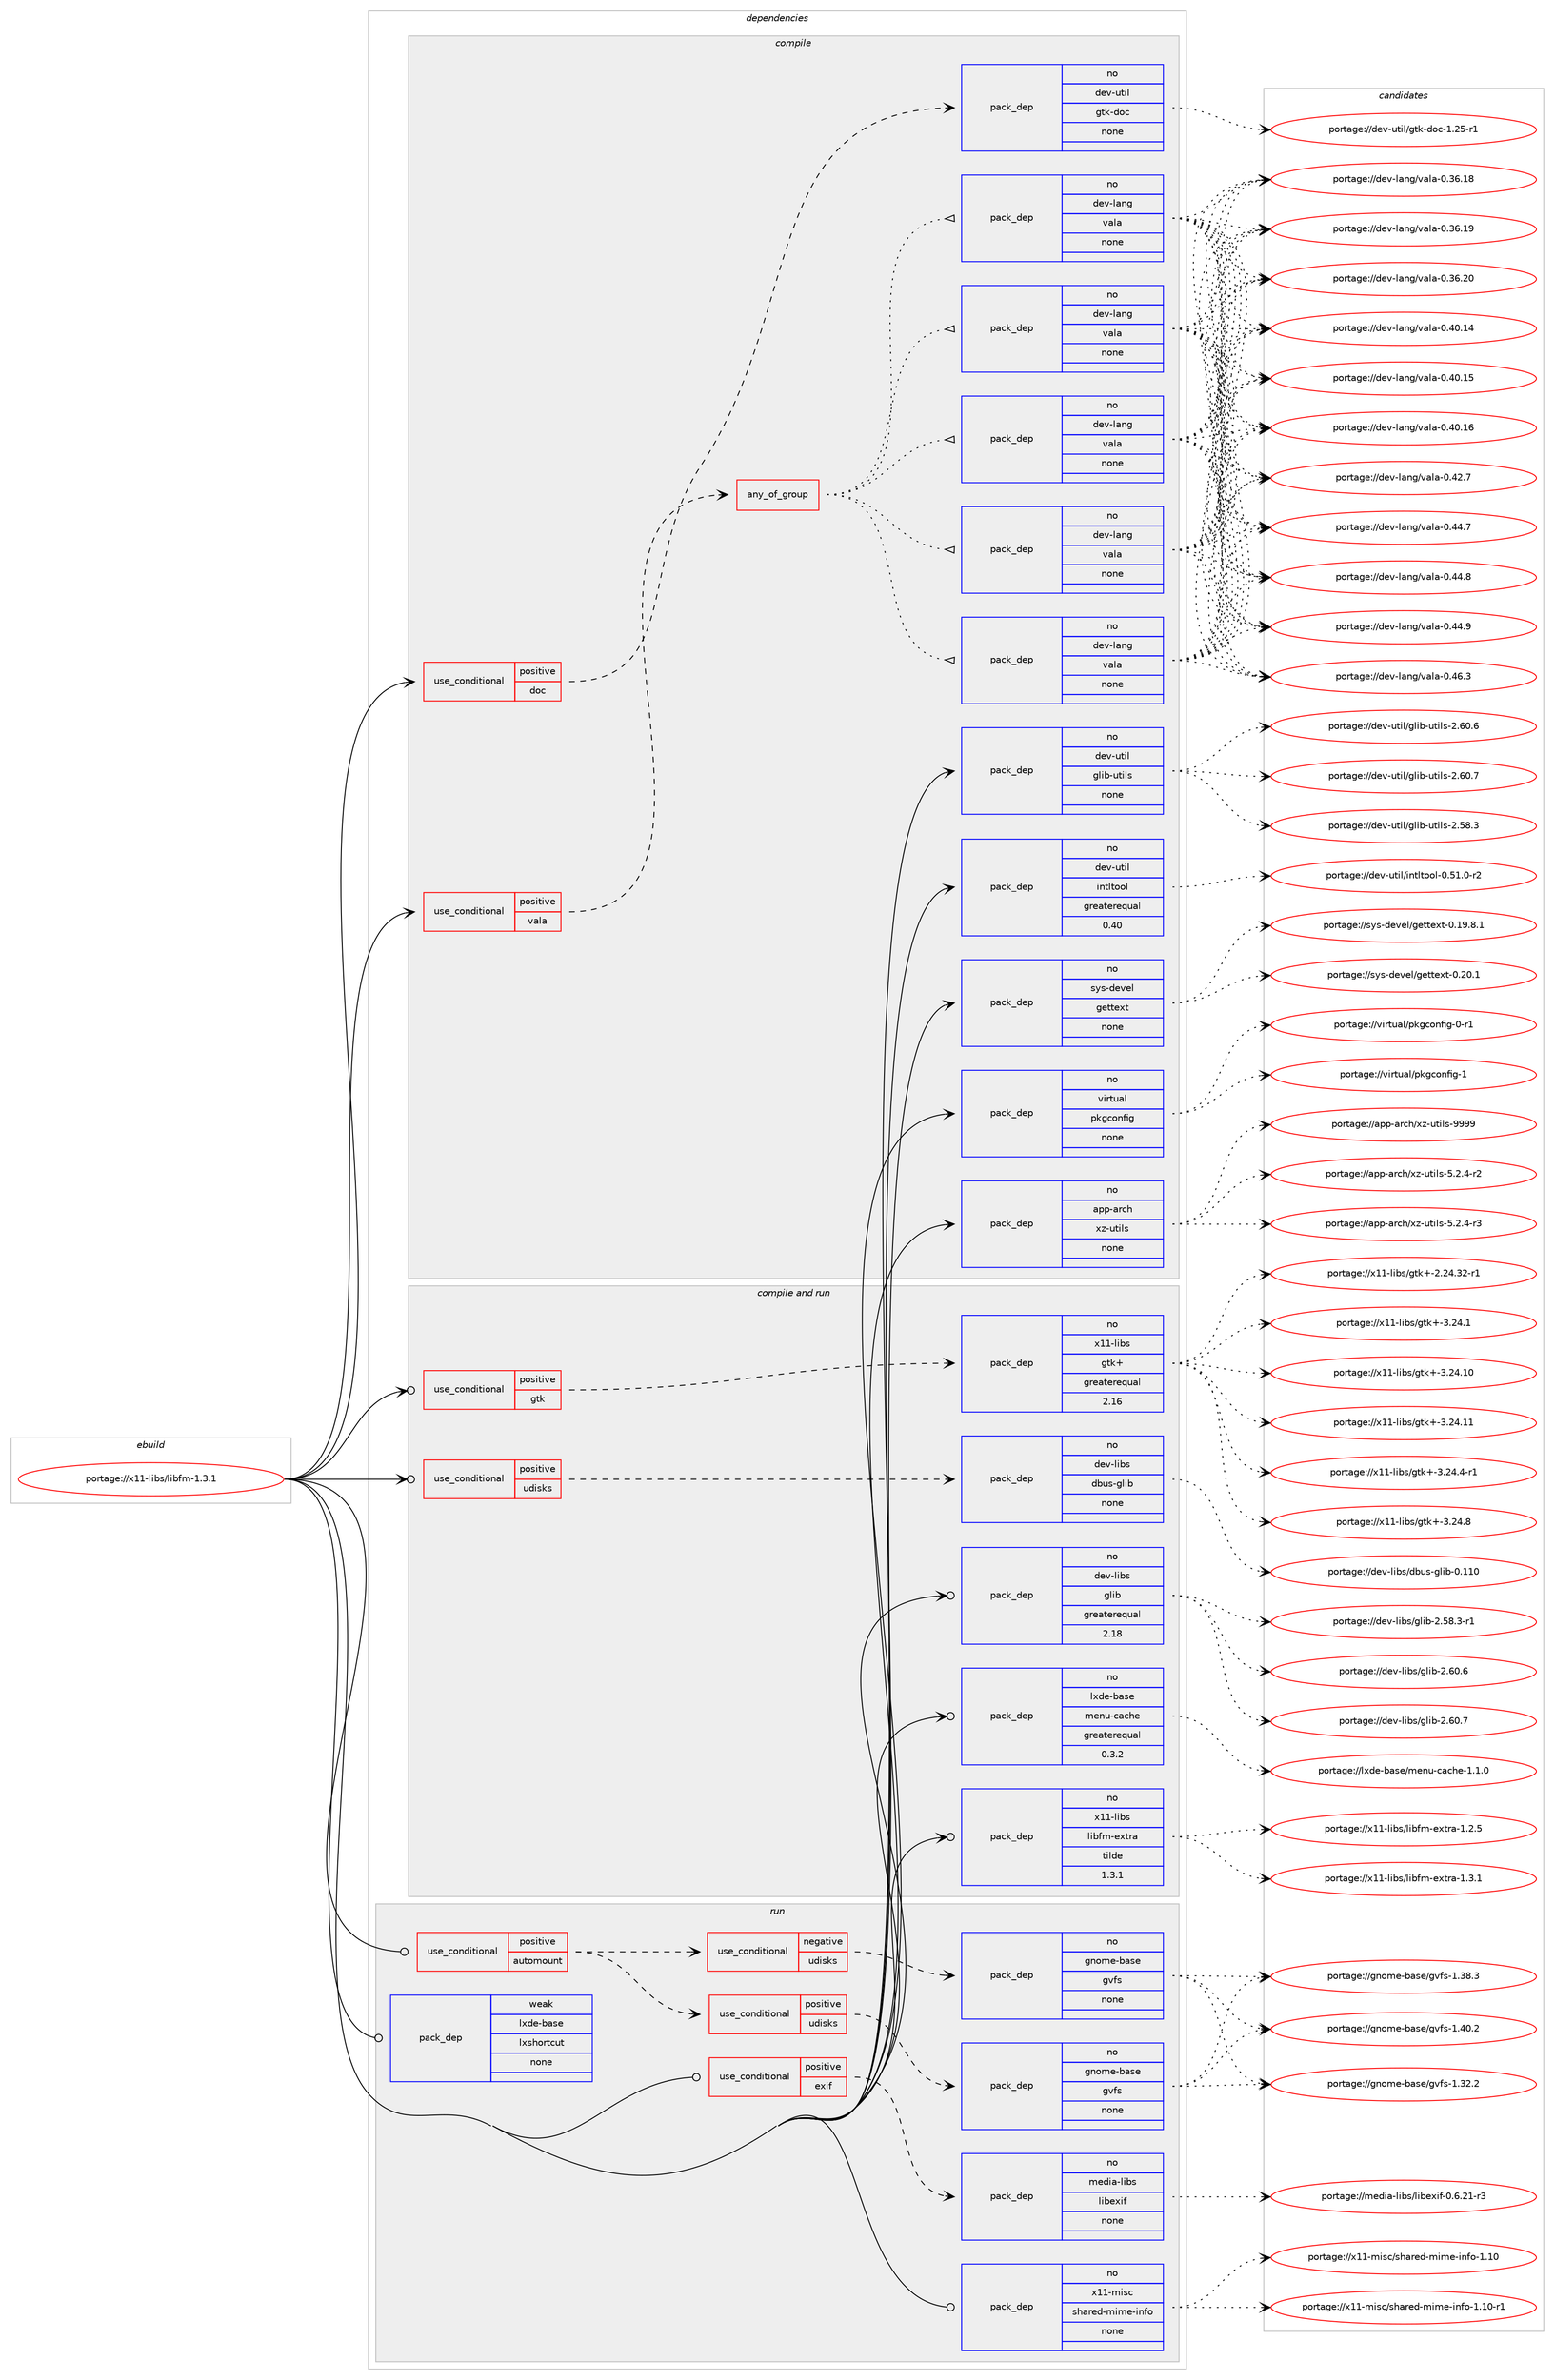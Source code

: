digraph prolog {

# *************
# Graph options
# *************

newrank=true;
concentrate=true;
compound=true;
graph [rankdir=LR,fontname=Helvetica,fontsize=10,ranksep=1.5];#, ranksep=2.5, nodesep=0.2];
edge  [arrowhead=vee];
node  [fontname=Helvetica,fontsize=10];

# **********
# The ebuild
# **********

subgraph cluster_leftcol {
color=gray;
rank=same;
label=<<i>ebuild</i>>;
id [label="portage://x11-libs/libfm-1.3.1", color=red, width=4, href="../x11-libs/libfm-1.3.1.svg"];
}

# ****************
# The dependencies
# ****************

subgraph cluster_midcol {
color=gray;
label=<<i>dependencies</i>>;
subgraph cluster_compile {
fillcolor="#eeeeee";
style=filled;
label=<<i>compile</i>>;
subgraph cond108012 {
dependency450137 [label=<<TABLE BORDER="0" CELLBORDER="1" CELLSPACING="0" CELLPADDING="4"><TR><TD ROWSPAN="3" CELLPADDING="10">use_conditional</TD></TR><TR><TD>positive</TD></TR><TR><TD>doc</TD></TR></TABLE>>, shape=none, color=red];
subgraph pack334060 {
dependency450138 [label=<<TABLE BORDER="0" CELLBORDER="1" CELLSPACING="0" CELLPADDING="4" WIDTH="220"><TR><TD ROWSPAN="6" CELLPADDING="30">pack_dep</TD></TR><TR><TD WIDTH="110">no</TD></TR><TR><TD>dev-util</TD></TR><TR><TD>gtk-doc</TD></TR><TR><TD>none</TD></TR><TR><TD></TD></TR></TABLE>>, shape=none, color=blue];
}
dependency450137:e -> dependency450138:w [weight=20,style="dashed",arrowhead="vee"];
}
id:e -> dependency450137:w [weight=20,style="solid",arrowhead="vee"];
subgraph cond108013 {
dependency450139 [label=<<TABLE BORDER="0" CELLBORDER="1" CELLSPACING="0" CELLPADDING="4"><TR><TD ROWSPAN="3" CELLPADDING="10">use_conditional</TD></TR><TR><TD>positive</TD></TR><TR><TD>vala</TD></TR></TABLE>>, shape=none, color=red];
subgraph any7778 {
dependency450140 [label=<<TABLE BORDER="0" CELLBORDER="1" CELLSPACING="0" CELLPADDING="4"><TR><TD CELLPADDING="10">any_of_group</TD></TR></TABLE>>, shape=none, color=red];subgraph pack334061 {
dependency450141 [label=<<TABLE BORDER="0" CELLBORDER="1" CELLSPACING="0" CELLPADDING="4" WIDTH="220"><TR><TD ROWSPAN="6" CELLPADDING="30">pack_dep</TD></TR><TR><TD WIDTH="110">no</TD></TR><TR><TD>dev-lang</TD></TR><TR><TD>vala</TD></TR><TR><TD>none</TD></TR><TR><TD></TD></TR></TABLE>>, shape=none, color=blue];
}
dependency450140:e -> dependency450141:w [weight=20,style="dotted",arrowhead="oinv"];
subgraph pack334062 {
dependency450142 [label=<<TABLE BORDER="0" CELLBORDER="1" CELLSPACING="0" CELLPADDING="4" WIDTH="220"><TR><TD ROWSPAN="6" CELLPADDING="30">pack_dep</TD></TR><TR><TD WIDTH="110">no</TD></TR><TR><TD>dev-lang</TD></TR><TR><TD>vala</TD></TR><TR><TD>none</TD></TR><TR><TD></TD></TR></TABLE>>, shape=none, color=blue];
}
dependency450140:e -> dependency450142:w [weight=20,style="dotted",arrowhead="oinv"];
subgraph pack334063 {
dependency450143 [label=<<TABLE BORDER="0" CELLBORDER="1" CELLSPACING="0" CELLPADDING="4" WIDTH="220"><TR><TD ROWSPAN="6" CELLPADDING="30">pack_dep</TD></TR><TR><TD WIDTH="110">no</TD></TR><TR><TD>dev-lang</TD></TR><TR><TD>vala</TD></TR><TR><TD>none</TD></TR><TR><TD></TD></TR></TABLE>>, shape=none, color=blue];
}
dependency450140:e -> dependency450143:w [weight=20,style="dotted",arrowhead="oinv"];
subgraph pack334064 {
dependency450144 [label=<<TABLE BORDER="0" CELLBORDER="1" CELLSPACING="0" CELLPADDING="4" WIDTH="220"><TR><TD ROWSPAN="6" CELLPADDING="30">pack_dep</TD></TR><TR><TD WIDTH="110">no</TD></TR><TR><TD>dev-lang</TD></TR><TR><TD>vala</TD></TR><TR><TD>none</TD></TR><TR><TD></TD></TR></TABLE>>, shape=none, color=blue];
}
dependency450140:e -> dependency450144:w [weight=20,style="dotted",arrowhead="oinv"];
subgraph pack334065 {
dependency450145 [label=<<TABLE BORDER="0" CELLBORDER="1" CELLSPACING="0" CELLPADDING="4" WIDTH="220"><TR><TD ROWSPAN="6" CELLPADDING="30">pack_dep</TD></TR><TR><TD WIDTH="110">no</TD></TR><TR><TD>dev-lang</TD></TR><TR><TD>vala</TD></TR><TR><TD>none</TD></TR><TR><TD></TD></TR></TABLE>>, shape=none, color=blue];
}
dependency450140:e -> dependency450145:w [weight=20,style="dotted",arrowhead="oinv"];
}
dependency450139:e -> dependency450140:w [weight=20,style="dashed",arrowhead="vee"];
}
id:e -> dependency450139:w [weight=20,style="solid",arrowhead="vee"];
subgraph pack334066 {
dependency450146 [label=<<TABLE BORDER="0" CELLBORDER="1" CELLSPACING="0" CELLPADDING="4" WIDTH="220"><TR><TD ROWSPAN="6" CELLPADDING="30">pack_dep</TD></TR><TR><TD WIDTH="110">no</TD></TR><TR><TD>app-arch</TD></TR><TR><TD>xz-utils</TD></TR><TR><TD>none</TD></TR><TR><TD></TD></TR></TABLE>>, shape=none, color=blue];
}
id:e -> dependency450146:w [weight=20,style="solid",arrowhead="vee"];
subgraph pack334067 {
dependency450147 [label=<<TABLE BORDER="0" CELLBORDER="1" CELLSPACING="0" CELLPADDING="4" WIDTH="220"><TR><TD ROWSPAN="6" CELLPADDING="30">pack_dep</TD></TR><TR><TD WIDTH="110">no</TD></TR><TR><TD>dev-util</TD></TR><TR><TD>glib-utils</TD></TR><TR><TD>none</TD></TR><TR><TD></TD></TR></TABLE>>, shape=none, color=blue];
}
id:e -> dependency450147:w [weight=20,style="solid",arrowhead="vee"];
subgraph pack334068 {
dependency450148 [label=<<TABLE BORDER="0" CELLBORDER="1" CELLSPACING="0" CELLPADDING="4" WIDTH="220"><TR><TD ROWSPAN="6" CELLPADDING="30">pack_dep</TD></TR><TR><TD WIDTH="110">no</TD></TR><TR><TD>dev-util</TD></TR><TR><TD>intltool</TD></TR><TR><TD>greaterequal</TD></TR><TR><TD>0.40</TD></TR></TABLE>>, shape=none, color=blue];
}
id:e -> dependency450148:w [weight=20,style="solid",arrowhead="vee"];
subgraph pack334069 {
dependency450149 [label=<<TABLE BORDER="0" CELLBORDER="1" CELLSPACING="0" CELLPADDING="4" WIDTH="220"><TR><TD ROWSPAN="6" CELLPADDING="30">pack_dep</TD></TR><TR><TD WIDTH="110">no</TD></TR><TR><TD>sys-devel</TD></TR><TR><TD>gettext</TD></TR><TR><TD>none</TD></TR><TR><TD></TD></TR></TABLE>>, shape=none, color=blue];
}
id:e -> dependency450149:w [weight=20,style="solid",arrowhead="vee"];
subgraph pack334070 {
dependency450150 [label=<<TABLE BORDER="0" CELLBORDER="1" CELLSPACING="0" CELLPADDING="4" WIDTH="220"><TR><TD ROWSPAN="6" CELLPADDING="30">pack_dep</TD></TR><TR><TD WIDTH="110">no</TD></TR><TR><TD>virtual</TD></TR><TR><TD>pkgconfig</TD></TR><TR><TD>none</TD></TR><TR><TD></TD></TR></TABLE>>, shape=none, color=blue];
}
id:e -> dependency450150:w [weight=20,style="solid",arrowhead="vee"];
}
subgraph cluster_compileandrun {
fillcolor="#eeeeee";
style=filled;
label=<<i>compile and run</i>>;
subgraph cond108014 {
dependency450151 [label=<<TABLE BORDER="0" CELLBORDER="1" CELLSPACING="0" CELLPADDING="4"><TR><TD ROWSPAN="3" CELLPADDING="10">use_conditional</TD></TR><TR><TD>positive</TD></TR><TR><TD>gtk</TD></TR></TABLE>>, shape=none, color=red];
subgraph pack334071 {
dependency450152 [label=<<TABLE BORDER="0" CELLBORDER="1" CELLSPACING="0" CELLPADDING="4" WIDTH="220"><TR><TD ROWSPAN="6" CELLPADDING="30">pack_dep</TD></TR><TR><TD WIDTH="110">no</TD></TR><TR><TD>x11-libs</TD></TR><TR><TD>gtk+</TD></TR><TR><TD>greaterequal</TD></TR><TR><TD>2.16</TD></TR></TABLE>>, shape=none, color=blue];
}
dependency450151:e -> dependency450152:w [weight=20,style="dashed",arrowhead="vee"];
}
id:e -> dependency450151:w [weight=20,style="solid",arrowhead="odotvee"];
subgraph cond108015 {
dependency450153 [label=<<TABLE BORDER="0" CELLBORDER="1" CELLSPACING="0" CELLPADDING="4"><TR><TD ROWSPAN="3" CELLPADDING="10">use_conditional</TD></TR><TR><TD>positive</TD></TR><TR><TD>udisks</TD></TR></TABLE>>, shape=none, color=red];
subgraph pack334072 {
dependency450154 [label=<<TABLE BORDER="0" CELLBORDER="1" CELLSPACING="0" CELLPADDING="4" WIDTH="220"><TR><TD ROWSPAN="6" CELLPADDING="30">pack_dep</TD></TR><TR><TD WIDTH="110">no</TD></TR><TR><TD>dev-libs</TD></TR><TR><TD>dbus-glib</TD></TR><TR><TD>none</TD></TR><TR><TD></TD></TR></TABLE>>, shape=none, color=blue];
}
dependency450153:e -> dependency450154:w [weight=20,style="dashed",arrowhead="vee"];
}
id:e -> dependency450153:w [weight=20,style="solid",arrowhead="odotvee"];
subgraph pack334073 {
dependency450155 [label=<<TABLE BORDER="0" CELLBORDER="1" CELLSPACING="0" CELLPADDING="4" WIDTH="220"><TR><TD ROWSPAN="6" CELLPADDING="30">pack_dep</TD></TR><TR><TD WIDTH="110">no</TD></TR><TR><TD>dev-libs</TD></TR><TR><TD>glib</TD></TR><TR><TD>greaterequal</TD></TR><TR><TD>2.18</TD></TR></TABLE>>, shape=none, color=blue];
}
id:e -> dependency450155:w [weight=20,style="solid",arrowhead="odotvee"];
subgraph pack334074 {
dependency450156 [label=<<TABLE BORDER="0" CELLBORDER="1" CELLSPACING="0" CELLPADDING="4" WIDTH="220"><TR><TD ROWSPAN="6" CELLPADDING="30">pack_dep</TD></TR><TR><TD WIDTH="110">no</TD></TR><TR><TD>lxde-base</TD></TR><TR><TD>menu-cache</TD></TR><TR><TD>greaterequal</TD></TR><TR><TD>0.3.2</TD></TR></TABLE>>, shape=none, color=blue];
}
id:e -> dependency450156:w [weight=20,style="solid",arrowhead="odotvee"];
subgraph pack334075 {
dependency450157 [label=<<TABLE BORDER="0" CELLBORDER="1" CELLSPACING="0" CELLPADDING="4" WIDTH="220"><TR><TD ROWSPAN="6" CELLPADDING="30">pack_dep</TD></TR><TR><TD WIDTH="110">no</TD></TR><TR><TD>x11-libs</TD></TR><TR><TD>libfm-extra</TD></TR><TR><TD>tilde</TD></TR><TR><TD>1.3.1</TD></TR></TABLE>>, shape=none, color=blue];
}
id:e -> dependency450157:w [weight=20,style="solid",arrowhead="odotvee"];
}
subgraph cluster_run {
fillcolor="#eeeeee";
style=filled;
label=<<i>run</i>>;
subgraph cond108016 {
dependency450158 [label=<<TABLE BORDER="0" CELLBORDER="1" CELLSPACING="0" CELLPADDING="4"><TR><TD ROWSPAN="3" CELLPADDING="10">use_conditional</TD></TR><TR><TD>positive</TD></TR><TR><TD>automount</TD></TR></TABLE>>, shape=none, color=red];
subgraph cond108017 {
dependency450159 [label=<<TABLE BORDER="0" CELLBORDER="1" CELLSPACING="0" CELLPADDING="4"><TR><TD ROWSPAN="3" CELLPADDING="10">use_conditional</TD></TR><TR><TD>positive</TD></TR><TR><TD>udisks</TD></TR></TABLE>>, shape=none, color=red];
subgraph pack334076 {
dependency450160 [label=<<TABLE BORDER="0" CELLBORDER="1" CELLSPACING="0" CELLPADDING="4" WIDTH="220"><TR><TD ROWSPAN="6" CELLPADDING="30">pack_dep</TD></TR><TR><TD WIDTH="110">no</TD></TR><TR><TD>gnome-base</TD></TR><TR><TD>gvfs</TD></TR><TR><TD>none</TD></TR><TR><TD></TD></TR></TABLE>>, shape=none, color=blue];
}
dependency450159:e -> dependency450160:w [weight=20,style="dashed",arrowhead="vee"];
}
dependency450158:e -> dependency450159:w [weight=20,style="dashed",arrowhead="vee"];
subgraph cond108018 {
dependency450161 [label=<<TABLE BORDER="0" CELLBORDER="1" CELLSPACING="0" CELLPADDING="4"><TR><TD ROWSPAN="3" CELLPADDING="10">use_conditional</TD></TR><TR><TD>negative</TD></TR><TR><TD>udisks</TD></TR></TABLE>>, shape=none, color=red];
subgraph pack334077 {
dependency450162 [label=<<TABLE BORDER="0" CELLBORDER="1" CELLSPACING="0" CELLPADDING="4" WIDTH="220"><TR><TD ROWSPAN="6" CELLPADDING="30">pack_dep</TD></TR><TR><TD WIDTH="110">no</TD></TR><TR><TD>gnome-base</TD></TR><TR><TD>gvfs</TD></TR><TR><TD>none</TD></TR><TR><TD></TD></TR></TABLE>>, shape=none, color=blue];
}
dependency450161:e -> dependency450162:w [weight=20,style="dashed",arrowhead="vee"];
}
dependency450158:e -> dependency450161:w [weight=20,style="dashed",arrowhead="vee"];
}
id:e -> dependency450158:w [weight=20,style="solid",arrowhead="odot"];
subgraph cond108019 {
dependency450163 [label=<<TABLE BORDER="0" CELLBORDER="1" CELLSPACING="0" CELLPADDING="4"><TR><TD ROWSPAN="3" CELLPADDING="10">use_conditional</TD></TR><TR><TD>positive</TD></TR><TR><TD>exif</TD></TR></TABLE>>, shape=none, color=red];
subgraph pack334078 {
dependency450164 [label=<<TABLE BORDER="0" CELLBORDER="1" CELLSPACING="0" CELLPADDING="4" WIDTH="220"><TR><TD ROWSPAN="6" CELLPADDING="30">pack_dep</TD></TR><TR><TD WIDTH="110">no</TD></TR><TR><TD>media-libs</TD></TR><TR><TD>libexif</TD></TR><TR><TD>none</TD></TR><TR><TD></TD></TR></TABLE>>, shape=none, color=blue];
}
dependency450163:e -> dependency450164:w [weight=20,style="dashed",arrowhead="vee"];
}
id:e -> dependency450163:w [weight=20,style="solid",arrowhead="odot"];
subgraph pack334079 {
dependency450165 [label=<<TABLE BORDER="0" CELLBORDER="1" CELLSPACING="0" CELLPADDING="4" WIDTH="220"><TR><TD ROWSPAN="6" CELLPADDING="30">pack_dep</TD></TR><TR><TD WIDTH="110">no</TD></TR><TR><TD>x11-misc</TD></TR><TR><TD>shared-mime-info</TD></TR><TR><TD>none</TD></TR><TR><TD></TD></TR></TABLE>>, shape=none, color=blue];
}
id:e -> dependency450165:w [weight=20,style="solid",arrowhead="odot"];
subgraph pack334080 {
dependency450166 [label=<<TABLE BORDER="0" CELLBORDER="1" CELLSPACING="0" CELLPADDING="4" WIDTH="220"><TR><TD ROWSPAN="6" CELLPADDING="30">pack_dep</TD></TR><TR><TD WIDTH="110">weak</TD></TR><TR><TD>lxde-base</TD></TR><TR><TD>lxshortcut</TD></TR><TR><TD>none</TD></TR><TR><TD></TD></TR></TABLE>>, shape=none, color=blue];
}
id:e -> dependency450166:w [weight=20,style="solid",arrowhead="odot"];
}
}

# **************
# The candidates
# **************

subgraph cluster_choices {
rank=same;
color=gray;
label=<<i>candidates</i>>;

subgraph choice334060 {
color=black;
nodesep=1;
choiceportage1001011184511711610510847103116107451001119945494650534511449 [label="portage://dev-util/gtk-doc-1.25-r1", color=red, width=4,href="../dev-util/gtk-doc-1.25-r1.svg"];
dependency450138:e -> choiceportage1001011184511711610510847103116107451001119945494650534511449:w [style=dotted,weight="100"];
}
subgraph choice334061 {
color=black;
nodesep=1;
choiceportage10010111845108971101034711897108974548465154464956 [label="portage://dev-lang/vala-0.36.18", color=red, width=4,href="../dev-lang/vala-0.36.18.svg"];
choiceportage10010111845108971101034711897108974548465154464957 [label="portage://dev-lang/vala-0.36.19", color=red, width=4,href="../dev-lang/vala-0.36.19.svg"];
choiceportage10010111845108971101034711897108974548465154465048 [label="portage://dev-lang/vala-0.36.20", color=red, width=4,href="../dev-lang/vala-0.36.20.svg"];
choiceportage10010111845108971101034711897108974548465248464952 [label="portage://dev-lang/vala-0.40.14", color=red, width=4,href="../dev-lang/vala-0.40.14.svg"];
choiceportage10010111845108971101034711897108974548465248464953 [label="portage://dev-lang/vala-0.40.15", color=red, width=4,href="../dev-lang/vala-0.40.15.svg"];
choiceportage10010111845108971101034711897108974548465248464954 [label="portage://dev-lang/vala-0.40.16", color=red, width=4,href="../dev-lang/vala-0.40.16.svg"];
choiceportage100101118451089711010347118971089745484652504655 [label="portage://dev-lang/vala-0.42.7", color=red, width=4,href="../dev-lang/vala-0.42.7.svg"];
choiceportage100101118451089711010347118971089745484652524655 [label="portage://dev-lang/vala-0.44.7", color=red, width=4,href="../dev-lang/vala-0.44.7.svg"];
choiceportage100101118451089711010347118971089745484652524656 [label="portage://dev-lang/vala-0.44.8", color=red, width=4,href="../dev-lang/vala-0.44.8.svg"];
choiceportage100101118451089711010347118971089745484652524657 [label="portage://dev-lang/vala-0.44.9", color=red, width=4,href="../dev-lang/vala-0.44.9.svg"];
choiceportage100101118451089711010347118971089745484652544651 [label="portage://dev-lang/vala-0.46.3", color=red, width=4,href="../dev-lang/vala-0.46.3.svg"];
dependency450141:e -> choiceportage10010111845108971101034711897108974548465154464956:w [style=dotted,weight="100"];
dependency450141:e -> choiceportage10010111845108971101034711897108974548465154464957:w [style=dotted,weight="100"];
dependency450141:e -> choiceportage10010111845108971101034711897108974548465154465048:w [style=dotted,weight="100"];
dependency450141:e -> choiceportage10010111845108971101034711897108974548465248464952:w [style=dotted,weight="100"];
dependency450141:e -> choiceportage10010111845108971101034711897108974548465248464953:w [style=dotted,weight="100"];
dependency450141:e -> choiceportage10010111845108971101034711897108974548465248464954:w [style=dotted,weight="100"];
dependency450141:e -> choiceportage100101118451089711010347118971089745484652504655:w [style=dotted,weight="100"];
dependency450141:e -> choiceportage100101118451089711010347118971089745484652524655:w [style=dotted,weight="100"];
dependency450141:e -> choiceportage100101118451089711010347118971089745484652524656:w [style=dotted,weight="100"];
dependency450141:e -> choiceportage100101118451089711010347118971089745484652524657:w [style=dotted,weight="100"];
dependency450141:e -> choiceportage100101118451089711010347118971089745484652544651:w [style=dotted,weight="100"];
}
subgraph choice334062 {
color=black;
nodesep=1;
choiceportage10010111845108971101034711897108974548465154464956 [label="portage://dev-lang/vala-0.36.18", color=red, width=4,href="../dev-lang/vala-0.36.18.svg"];
choiceportage10010111845108971101034711897108974548465154464957 [label="portage://dev-lang/vala-0.36.19", color=red, width=4,href="../dev-lang/vala-0.36.19.svg"];
choiceportage10010111845108971101034711897108974548465154465048 [label="portage://dev-lang/vala-0.36.20", color=red, width=4,href="../dev-lang/vala-0.36.20.svg"];
choiceportage10010111845108971101034711897108974548465248464952 [label="portage://dev-lang/vala-0.40.14", color=red, width=4,href="../dev-lang/vala-0.40.14.svg"];
choiceportage10010111845108971101034711897108974548465248464953 [label="portage://dev-lang/vala-0.40.15", color=red, width=4,href="../dev-lang/vala-0.40.15.svg"];
choiceportage10010111845108971101034711897108974548465248464954 [label="portage://dev-lang/vala-0.40.16", color=red, width=4,href="../dev-lang/vala-0.40.16.svg"];
choiceportage100101118451089711010347118971089745484652504655 [label="portage://dev-lang/vala-0.42.7", color=red, width=4,href="../dev-lang/vala-0.42.7.svg"];
choiceportage100101118451089711010347118971089745484652524655 [label="portage://dev-lang/vala-0.44.7", color=red, width=4,href="../dev-lang/vala-0.44.7.svg"];
choiceportage100101118451089711010347118971089745484652524656 [label="portage://dev-lang/vala-0.44.8", color=red, width=4,href="../dev-lang/vala-0.44.8.svg"];
choiceportage100101118451089711010347118971089745484652524657 [label="portage://dev-lang/vala-0.44.9", color=red, width=4,href="../dev-lang/vala-0.44.9.svg"];
choiceportage100101118451089711010347118971089745484652544651 [label="portage://dev-lang/vala-0.46.3", color=red, width=4,href="../dev-lang/vala-0.46.3.svg"];
dependency450142:e -> choiceportage10010111845108971101034711897108974548465154464956:w [style=dotted,weight="100"];
dependency450142:e -> choiceportage10010111845108971101034711897108974548465154464957:w [style=dotted,weight="100"];
dependency450142:e -> choiceportage10010111845108971101034711897108974548465154465048:w [style=dotted,weight="100"];
dependency450142:e -> choiceportage10010111845108971101034711897108974548465248464952:w [style=dotted,weight="100"];
dependency450142:e -> choiceportage10010111845108971101034711897108974548465248464953:w [style=dotted,weight="100"];
dependency450142:e -> choiceportage10010111845108971101034711897108974548465248464954:w [style=dotted,weight="100"];
dependency450142:e -> choiceportage100101118451089711010347118971089745484652504655:w [style=dotted,weight="100"];
dependency450142:e -> choiceportage100101118451089711010347118971089745484652524655:w [style=dotted,weight="100"];
dependency450142:e -> choiceportage100101118451089711010347118971089745484652524656:w [style=dotted,weight="100"];
dependency450142:e -> choiceportage100101118451089711010347118971089745484652524657:w [style=dotted,weight="100"];
dependency450142:e -> choiceportage100101118451089711010347118971089745484652544651:w [style=dotted,weight="100"];
}
subgraph choice334063 {
color=black;
nodesep=1;
choiceportage10010111845108971101034711897108974548465154464956 [label="portage://dev-lang/vala-0.36.18", color=red, width=4,href="../dev-lang/vala-0.36.18.svg"];
choiceportage10010111845108971101034711897108974548465154464957 [label="portage://dev-lang/vala-0.36.19", color=red, width=4,href="../dev-lang/vala-0.36.19.svg"];
choiceportage10010111845108971101034711897108974548465154465048 [label="portage://dev-lang/vala-0.36.20", color=red, width=4,href="../dev-lang/vala-0.36.20.svg"];
choiceportage10010111845108971101034711897108974548465248464952 [label="portage://dev-lang/vala-0.40.14", color=red, width=4,href="../dev-lang/vala-0.40.14.svg"];
choiceportage10010111845108971101034711897108974548465248464953 [label="portage://dev-lang/vala-0.40.15", color=red, width=4,href="../dev-lang/vala-0.40.15.svg"];
choiceportage10010111845108971101034711897108974548465248464954 [label="portage://dev-lang/vala-0.40.16", color=red, width=4,href="../dev-lang/vala-0.40.16.svg"];
choiceportage100101118451089711010347118971089745484652504655 [label="portage://dev-lang/vala-0.42.7", color=red, width=4,href="../dev-lang/vala-0.42.7.svg"];
choiceportage100101118451089711010347118971089745484652524655 [label="portage://dev-lang/vala-0.44.7", color=red, width=4,href="../dev-lang/vala-0.44.7.svg"];
choiceportage100101118451089711010347118971089745484652524656 [label="portage://dev-lang/vala-0.44.8", color=red, width=4,href="../dev-lang/vala-0.44.8.svg"];
choiceportage100101118451089711010347118971089745484652524657 [label="portage://dev-lang/vala-0.44.9", color=red, width=4,href="../dev-lang/vala-0.44.9.svg"];
choiceportage100101118451089711010347118971089745484652544651 [label="portage://dev-lang/vala-0.46.3", color=red, width=4,href="../dev-lang/vala-0.46.3.svg"];
dependency450143:e -> choiceportage10010111845108971101034711897108974548465154464956:w [style=dotted,weight="100"];
dependency450143:e -> choiceportage10010111845108971101034711897108974548465154464957:w [style=dotted,weight="100"];
dependency450143:e -> choiceportage10010111845108971101034711897108974548465154465048:w [style=dotted,weight="100"];
dependency450143:e -> choiceportage10010111845108971101034711897108974548465248464952:w [style=dotted,weight="100"];
dependency450143:e -> choiceportage10010111845108971101034711897108974548465248464953:w [style=dotted,weight="100"];
dependency450143:e -> choiceportage10010111845108971101034711897108974548465248464954:w [style=dotted,weight="100"];
dependency450143:e -> choiceportage100101118451089711010347118971089745484652504655:w [style=dotted,weight="100"];
dependency450143:e -> choiceportage100101118451089711010347118971089745484652524655:w [style=dotted,weight="100"];
dependency450143:e -> choiceportage100101118451089711010347118971089745484652524656:w [style=dotted,weight="100"];
dependency450143:e -> choiceportage100101118451089711010347118971089745484652524657:w [style=dotted,weight="100"];
dependency450143:e -> choiceportage100101118451089711010347118971089745484652544651:w [style=dotted,weight="100"];
}
subgraph choice334064 {
color=black;
nodesep=1;
choiceportage10010111845108971101034711897108974548465154464956 [label="portage://dev-lang/vala-0.36.18", color=red, width=4,href="../dev-lang/vala-0.36.18.svg"];
choiceportage10010111845108971101034711897108974548465154464957 [label="portage://dev-lang/vala-0.36.19", color=red, width=4,href="../dev-lang/vala-0.36.19.svg"];
choiceportage10010111845108971101034711897108974548465154465048 [label="portage://dev-lang/vala-0.36.20", color=red, width=4,href="../dev-lang/vala-0.36.20.svg"];
choiceportage10010111845108971101034711897108974548465248464952 [label="portage://dev-lang/vala-0.40.14", color=red, width=4,href="../dev-lang/vala-0.40.14.svg"];
choiceportage10010111845108971101034711897108974548465248464953 [label="portage://dev-lang/vala-0.40.15", color=red, width=4,href="../dev-lang/vala-0.40.15.svg"];
choiceportage10010111845108971101034711897108974548465248464954 [label="portage://dev-lang/vala-0.40.16", color=red, width=4,href="../dev-lang/vala-0.40.16.svg"];
choiceportage100101118451089711010347118971089745484652504655 [label="portage://dev-lang/vala-0.42.7", color=red, width=4,href="../dev-lang/vala-0.42.7.svg"];
choiceportage100101118451089711010347118971089745484652524655 [label="portage://dev-lang/vala-0.44.7", color=red, width=4,href="../dev-lang/vala-0.44.7.svg"];
choiceportage100101118451089711010347118971089745484652524656 [label="portage://dev-lang/vala-0.44.8", color=red, width=4,href="../dev-lang/vala-0.44.8.svg"];
choiceportage100101118451089711010347118971089745484652524657 [label="portage://dev-lang/vala-0.44.9", color=red, width=4,href="../dev-lang/vala-0.44.9.svg"];
choiceportage100101118451089711010347118971089745484652544651 [label="portage://dev-lang/vala-0.46.3", color=red, width=4,href="../dev-lang/vala-0.46.3.svg"];
dependency450144:e -> choiceportage10010111845108971101034711897108974548465154464956:w [style=dotted,weight="100"];
dependency450144:e -> choiceportage10010111845108971101034711897108974548465154464957:w [style=dotted,weight="100"];
dependency450144:e -> choiceportage10010111845108971101034711897108974548465154465048:w [style=dotted,weight="100"];
dependency450144:e -> choiceportage10010111845108971101034711897108974548465248464952:w [style=dotted,weight="100"];
dependency450144:e -> choiceportage10010111845108971101034711897108974548465248464953:w [style=dotted,weight="100"];
dependency450144:e -> choiceportage10010111845108971101034711897108974548465248464954:w [style=dotted,weight="100"];
dependency450144:e -> choiceportage100101118451089711010347118971089745484652504655:w [style=dotted,weight="100"];
dependency450144:e -> choiceportage100101118451089711010347118971089745484652524655:w [style=dotted,weight="100"];
dependency450144:e -> choiceportage100101118451089711010347118971089745484652524656:w [style=dotted,weight="100"];
dependency450144:e -> choiceportage100101118451089711010347118971089745484652524657:w [style=dotted,weight="100"];
dependency450144:e -> choiceportage100101118451089711010347118971089745484652544651:w [style=dotted,weight="100"];
}
subgraph choice334065 {
color=black;
nodesep=1;
choiceportage10010111845108971101034711897108974548465154464956 [label="portage://dev-lang/vala-0.36.18", color=red, width=4,href="../dev-lang/vala-0.36.18.svg"];
choiceportage10010111845108971101034711897108974548465154464957 [label="portage://dev-lang/vala-0.36.19", color=red, width=4,href="../dev-lang/vala-0.36.19.svg"];
choiceportage10010111845108971101034711897108974548465154465048 [label="portage://dev-lang/vala-0.36.20", color=red, width=4,href="../dev-lang/vala-0.36.20.svg"];
choiceportage10010111845108971101034711897108974548465248464952 [label="portage://dev-lang/vala-0.40.14", color=red, width=4,href="../dev-lang/vala-0.40.14.svg"];
choiceportage10010111845108971101034711897108974548465248464953 [label="portage://dev-lang/vala-0.40.15", color=red, width=4,href="../dev-lang/vala-0.40.15.svg"];
choiceportage10010111845108971101034711897108974548465248464954 [label="portage://dev-lang/vala-0.40.16", color=red, width=4,href="../dev-lang/vala-0.40.16.svg"];
choiceportage100101118451089711010347118971089745484652504655 [label="portage://dev-lang/vala-0.42.7", color=red, width=4,href="../dev-lang/vala-0.42.7.svg"];
choiceportage100101118451089711010347118971089745484652524655 [label="portage://dev-lang/vala-0.44.7", color=red, width=4,href="../dev-lang/vala-0.44.7.svg"];
choiceportage100101118451089711010347118971089745484652524656 [label="portage://dev-lang/vala-0.44.8", color=red, width=4,href="../dev-lang/vala-0.44.8.svg"];
choiceportage100101118451089711010347118971089745484652524657 [label="portage://dev-lang/vala-0.44.9", color=red, width=4,href="../dev-lang/vala-0.44.9.svg"];
choiceportage100101118451089711010347118971089745484652544651 [label="portage://dev-lang/vala-0.46.3", color=red, width=4,href="../dev-lang/vala-0.46.3.svg"];
dependency450145:e -> choiceportage10010111845108971101034711897108974548465154464956:w [style=dotted,weight="100"];
dependency450145:e -> choiceportage10010111845108971101034711897108974548465154464957:w [style=dotted,weight="100"];
dependency450145:e -> choiceportage10010111845108971101034711897108974548465154465048:w [style=dotted,weight="100"];
dependency450145:e -> choiceportage10010111845108971101034711897108974548465248464952:w [style=dotted,weight="100"];
dependency450145:e -> choiceportage10010111845108971101034711897108974548465248464953:w [style=dotted,weight="100"];
dependency450145:e -> choiceportage10010111845108971101034711897108974548465248464954:w [style=dotted,weight="100"];
dependency450145:e -> choiceportage100101118451089711010347118971089745484652504655:w [style=dotted,weight="100"];
dependency450145:e -> choiceportage100101118451089711010347118971089745484652524655:w [style=dotted,weight="100"];
dependency450145:e -> choiceportage100101118451089711010347118971089745484652524656:w [style=dotted,weight="100"];
dependency450145:e -> choiceportage100101118451089711010347118971089745484652524657:w [style=dotted,weight="100"];
dependency450145:e -> choiceportage100101118451089711010347118971089745484652544651:w [style=dotted,weight="100"];
}
subgraph choice334066 {
color=black;
nodesep=1;
choiceportage9711211245971149910447120122451171161051081154553465046524511450 [label="portage://app-arch/xz-utils-5.2.4-r2", color=red, width=4,href="../app-arch/xz-utils-5.2.4-r2.svg"];
choiceportage9711211245971149910447120122451171161051081154553465046524511451 [label="portage://app-arch/xz-utils-5.2.4-r3", color=red, width=4,href="../app-arch/xz-utils-5.2.4-r3.svg"];
choiceportage9711211245971149910447120122451171161051081154557575757 [label="portage://app-arch/xz-utils-9999", color=red, width=4,href="../app-arch/xz-utils-9999.svg"];
dependency450146:e -> choiceportage9711211245971149910447120122451171161051081154553465046524511450:w [style=dotted,weight="100"];
dependency450146:e -> choiceportage9711211245971149910447120122451171161051081154553465046524511451:w [style=dotted,weight="100"];
dependency450146:e -> choiceportage9711211245971149910447120122451171161051081154557575757:w [style=dotted,weight="100"];
}
subgraph choice334067 {
color=black;
nodesep=1;
choiceportage1001011184511711610510847103108105984511711610510811545504653564651 [label="portage://dev-util/glib-utils-2.58.3", color=red, width=4,href="../dev-util/glib-utils-2.58.3.svg"];
choiceportage1001011184511711610510847103108105984511711610510811545504654484654 [label="portage://dev-util/glib-utils-2.60.6", color=red, width=4,href="../dev-util/glib-utils-2.60.6.svg"];
choiceportage1001011184511711610510847103108105984511711610510811545504654484655 [label="portage://dev-util/glib-utils-2.60.7", color=red, width=4,href="../dev-util/glib-utils-2.60.7.svg"];
dependency450147:e -> choiceportage1001011184511711610510847103108105984511711610510811545504653564651:w [style=dotted,weight="100"];
dependency450147:e -> choiceportage1001011184511711610510847103108105984511711610510811545504654484654:w [style=dotted,weight="100"];
dependency450147:e -> choiceportage1001011184511711610510847103108105984511711610510811545504654484655:w [style=dotted,weight="100"];
}
subgraph choice334068 {
color=black;
nodesep=1;
choiceportage1001011184511711610510847105110116108116111111108454846534946484511450 [label="portage://dev-util/intltool-0.51.0-r2", color=red, width=4,href="../dev-util/intltool-0.51.0-r2.svg"];
dependency450148:e -> choiceportage1001011184511711610510847105110116108116111111108454846534946484511450:w [style=dotted,weight="100"];
}
subgraph choice334069 {
color=black;
nodesep=1;
choiceportage1151211154510010111810110847103101116116101120116454846495746564649 [label="portage://sys-devel/gettext-0.19.8.1", color=red, width=4,href="../sys-devel/gettext-0.19.8.1.svg"];
choiceportage115121115451001011181011084710310111611610112011645484650484649 [label="portage://sys-devel/gettext-0.20.1", color=red, width=4,href="../sys-devel/gettext-0.20.1.svg"];
dependency450149:e -> choiceportage1151211154510010111810110847103101116116101120116454846495746564649:w [style=dotted,weight="100"];
dependency450149:e -> choiceportage115121115451001011181011084710310111611610112011645484650484649:w [style=dotted,weight="100"];
}
subgraph choice334070 {
color=black;
nodesep=1;
choiceportage11810511411611797108471121071039911111010210510345484511449 [label="portage://virtual/pkgconfig-0-r1", color=red, width=4,href="../virtual/pkgconfig-0-r1.svg"];
choiceportage1181051141161179710847112107103991111101021051034549 [label="portage://virtual/pkgconfig-1", color=red, width=4,href="../virtual/pkgconfig-1.svg"];
dependency450150:e -> choiceportage11810511411611797108471121071039911111010210510345484511449:w [style=dotted,weight="100"];
dependency450150:e -> choiceportage1181051141161179710847112107103991111101021051034549:w [style=dotted,weight="100"];
}
subgraph choice334071 {
color=black;
nodesep=1;
choiceportage12049494510810598115471031161074345504650524651504511449 [label="portage://x11-libs/gtk+-2.24.32-r1", color=red, width=4,href="../x11-libs/gtk+-2.24.32-r1.svg"];
choiceportage12049494510810598115471031161074345514650524649 [label="portage://x11-libs/gtk+-3.24.1", color=red, width=4,href="../x11-libs/gtk+-3.24.1.svg"];
choiceportage1204949451081059811547103116107434551465052464948 [label="portage://x11-libs/gtk+-3.24.10", color=red, width=4,href="../x11-libs/gtk+-3.24.10.svg"];
choiceportage1204949451081059811547103116107434551465052464949 [label="portage://x11-libs/gtk+-3.24.11", color=red, width=4,href="../x11-libs/gtk+-3.24.11.svg"];
choiceportage120494945108105981154710311610743455146505246524511449 [label="portage://x11-libs/gtk+-3.24.4-r1", color=red, width=4,href="../x11-libs/gtk+-3.24.4-r1.svg"];
choiceportage12049494510810598115471031161074345514650524656 [label="portage://x11-libs/gtk+-3.24.8", color=red, width=4,href="../x11-libs/gtk+-3.24.8.svg"];
dependency450152:e -> choiceportage12049494510810598115471031161074345504650524651504511449:w [style=dotted,weight="100"];
dependency450152:e -> choiceportage12049494510810598115471031161074345514650524649:w [style=dotted,weight="100"];
dependency450152:e -> choiceportage1204949451081059811547103116107434551465052464948:w [style=dotted,weight="100"];
dependency450152:e -> choiceportage1204949451081059811547103116107434551465052464949:w [style=dotted,weight="100"];
dependency450152:e -> choiceportage120494945108105981154710311610743455146505246524511449:w [style=dotted,weight="100"];
dependency450152:e -> choiceportage12049494510810598115471031161074345514650524656:w [style=dotted,weight="100"];
}
subgraph choice334072 {
color=black;
nodesep=1;
choiceportage100101118451081059811547100981171154510310810598454846494948 [label="portage://dev-libs/dbus-glib-0.110", color=red, width=4,href="../dev-libs/dbus-glib-0.110.svg"];
dependency450154:e -> choiceportage100101118451081059811547100981171154510310810598454846494948:w [style=dotted,weight="100"];
}
subgraph choice334073 {
color=black;
nodesep=1;
choiceportage10010111845108105981154710310810598455046535646514511449 [label="portage://dev-libs/glib-2.58.3-r1", color=red, width=4,href="../dev-libs/glib-2.58.3-r1.svg"];
choiceportage1001011184510810598115471031081059845504654484654 [label="portage://dev-libs/glib-2.60.6", color=red, width=4,href="../dev-libs/glib-2.60.6.svg"];
choiceportage1001011184510810598115471031081059845504654484655 [label="portage://dev-libs/glib-2.60.7", color=red, width=4,href="../dev-libs/glib-2.60.7.svg"];
dependency450155:e -> choiceportage10010111845108105981154710310810598455046535646514511449:w [style=dotted,weight="100"];
dependency450155:e -> choiceportage1001011184510810598115471031081059845504654484654:w [style=dotted,weight="100"];
dependency450155:e -> choiceportage1001011184510810598115471031081059845504654484655:w [style=dotted,weight="100"];
}
subgraph choice334074 {
color=black;
nodesep=1;
choiceportage1081201001014598971151014710910111011745999799104101454946494648 [label="portage://lxde-base/menu-cache-1.1.0", color=red, width=4,href="../lxde-base/menu-cache-1.1.0.svg"];
dependency450156:e -> choiceportage1081201001014598971151014710910111011745999799104101454946494648:w [style=dotted,weight="100"];
}
subgraph choice334075 {
color=black;
nodesep=1;
choiceportage1204949451081059811547108105981021094510112011611497454946504653 [label="portage://x11-libs/libfm-extra-1.2.5", color=red, width=4,href="../x11-libs/libfm-extra-1.2.5.svg"];
choiceportage1204949451081059811547108105981021094510112011611497454946514649 [label="portage://x11-libs/libfm-extra-1.3.1", color=red, width=4,href="../x11-libs/libfm-extra-1.3.1.svg"];
dependency450157:e -> choiceportage1204949451081059811547108105981021094510112011611497454946504653:w [style=dotted,weight="100"];
dependency450157:e -> choiceportage1204949451081059811547108105981021094510112011611497454946514649:w [style=dotted,weight="100"];
}
subgraph choice334076 {
color=black;
nodesep=1;
choiceportage1031101111091014598971151014710311810211545494651504650 [label="portage://gnome-base/gvfs-1.32.2", color=red, width=4,href="../gnome-base/gvfs-1.32.2.svg"];
choiceportage1031101111091014598971151014710311810211545494651564651 [label="portage://gnome-base/gvfs-1.38.3", color=red, width=4,href="../gnome-base/gvfs-1.38.3.svg"];
choiceportage1031101111091014598971151014710311810211545494652484650 [label="portage://gnome-base/gvfs-1.40.2", color=red, width=4,href="../gnome-base/gvfs-1.40.2.svg"];
dependency450160:e -> choiceportage1031101111091014598971151014710311810211545494651504650:w [style=dotted,weight="100"];
dependency450160:e -> choiceportage1031101111091014598971151014710311810211545494651564651:w [style=dotted,weight="100"];
dependency450160:e -> choiceportage1031101111091014598971151014710311810211545494652484650:w [style=dotted,weight="100"];
}
subgraph choice334077 {
color=black;
nodesep=1;
choiceportage1031101111091014598971151014710311810211545494651504650 [label="portage://gnome-base/gvfs-1.32.2", color=red, width=4,href="../gnome-base/gvfs-1.32.2.svg"];
choiceportage1031101111091014598971151014710311810211545494651564651 [label="portage://gnome-base/gvfs-1.38.3", color=red, width=4,href="../gnome-base/gvfs-1.38.3.svg"];
choiceportage1031101111091014598971151014710311810211545494652484650 [label="portage://gnome-base/gvfs-1.40.2", color=red, width=4,href="../gnome-base/gvfs-1.40.2.svg"];
dependency450162:e -> choiceportage1031101111091014598971151014710311810211545494651504650:w [style=dotted,weight="100"];
dependency450162:e -> choiceportage1031101111091014598971151014710311810211545494651564651:w [style=dotted,weight="100"];
dependency450162:e -> choiceportage1031101111091014598971151014710311810211545494652484650:w [style=dotted,weight="100"];
}
subgraph choice334078 {
color=black;
nodesep=1;
choiceportage1091011001059745108105981154710810598101120105102454846544650494511451 [label="portage://media-libs/libexif-0.6.21-r3", color=red, width=4,href="../media-libs/libexif-0.6.21-r3.svg"];
dependency450164:e -> choiceportage1091011001059745108105981154710810598101120105102454846544650494511451:w [style=dotted,weight="100"];
}
subgraph choice334079 {
color=black;
nodesep=1;
choiceportage12049494510910511599471151049711410110045109105109101451051101021114549464948 [label="portage://x11-misc/shared-mime-info-1.10", color=red, width=4,href="../x11-misc/shared-mime-info-1.10.svg"];
choiceportage120494945109105115994711510497114101100451091051091014510511010211145494649484511449 [label="portage://x11-misc/shared-mime-info-1.10-r1", color=red, width=4,href="../x11-misc/shared-mime-info-1.10-r1.svg"];
dependency450165:e -> choiceportage12049494510910511599471151049711410110045109105109101451051101021114549464948:w [style=dotted,weight="100"];
dependency450165:e -> choiceportage120494945109105115994711510497114101100451091051091014510511010211145494649484511449:w [style=dotted,weight="100"];
}
subgraph choice334080 {
color=black;
nodesep=1;
}
}

}
